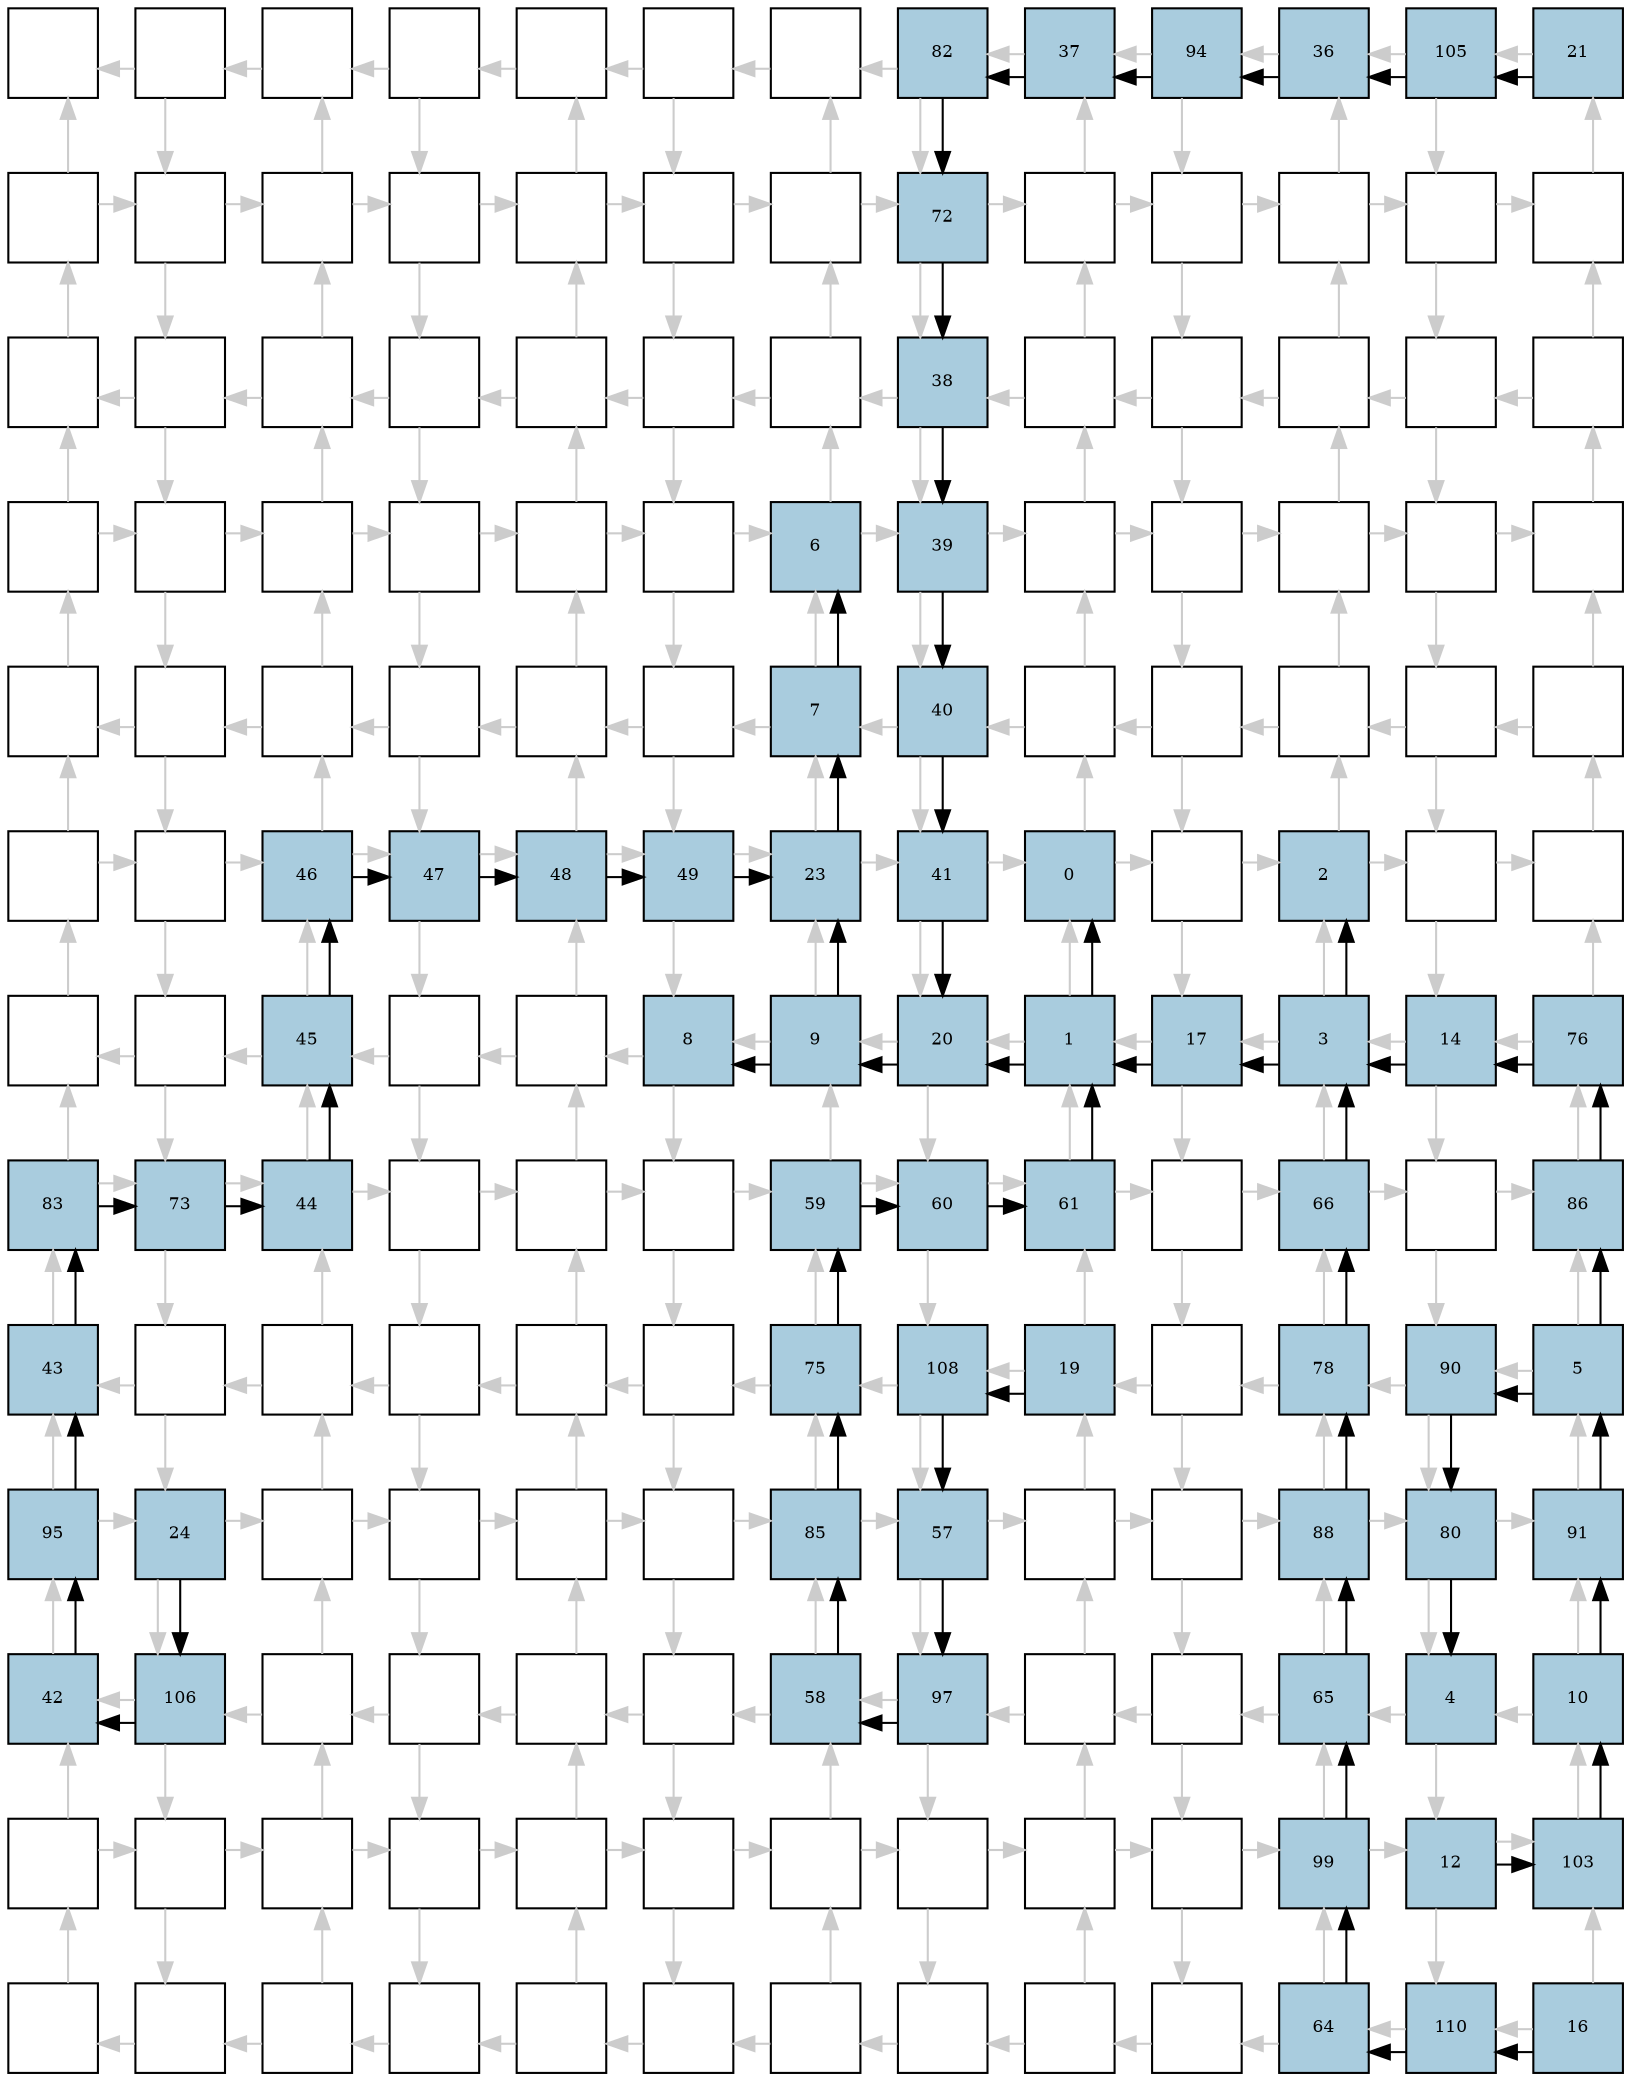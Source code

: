digraph layout{
rankdir=TB; 

splines=ortho; 

node [style=filled shape=square fixedsize=true width=0.6];
0[label="", fontsize=8, fillcolor="#ffffff"];
1[label="", fontsize=8, fillcolor="#ffffff"];
2[label="", fontsize=8, fillcolor="#ffffff"];
3[label="", fontsize=8, fillcolor="#ffffff"];
4[label="", fontsize=8, fillcolor="#ffffff"];
5[label="", fontsize=8, fillcolor="#ffffff"];
6[label="", fontsize=8, fillcolor="#ffffff"];
7[label="82", fontsize=8, fillcolor="#a9ccde"];
8[label="37", fontsize=8, fillcolor="#a9ccde"];
9[label="94", fontsize=8, fillcolor="#a9ccde"];
10[label="36", fontsize=8, fillcolor="#a9ccde"];
11[label="105", fontsize=8, fillcolor="#a9ccde"];
12[label="21", fontsize=8, fillcolor="#a9ccde"];
13[label="", fontsize=8, fillcolor="#ffffff"];
14[label="", fontsize=8, fillcolor="#ffffff"];
15[label="", fontsize=8, fillcolor="#ffffff"];
16[label="", fontsize=8, fillcolor="#ffffff"];
17[label="", fontsize=8, fillcolor="#ffffff"];
18[label="", fontsize=8, fillcolor="#ffffff"];
19[label="", fontsize=8, fillcolor="#ffffff"];
20[label="72", fontsize=8, fillcolor="#a9ccde"];
21[label="", fontsize=8, fillcolor="#ffffff"];
22[label="", fontsize=8, fillcolor="#ffffff"];
23[label="", fontsize=8, fillcolor="#ffffff"];
24[label="", fontsize=8, fillcolor="#ffffff"];
25[label="", fontsize=8, fillcolor="#ffffff"];
26[label="", fontsize=8, fillcolor="#ffffff"];
27[label="", fontsize=8, fillcolor="#ffffff"];
28[label="", fontsize=8, fillcolor="#ffffff"];
29[label="", fontsize=8, fillcolor="#ffffff"];
30[label="", fontsize=8, fillcolor="#ffffff"];
31[label="", fontsize=8, fillcolor="#ffffff"];
32[label="", fontsize=8, fillcolor="#ffffff"];
33[label="38", fontsize=8, fillcolor="#a9ccde"];
34[label="", fontsize=8, fillcolor="#ffffff"];
35[label="", fontsize=8, fillcolor="#ffffff"];
36[label="", fontsize=8, fillcolor="#ffffff"];
37[label="", fontsize=8, fillcolor="#ffffff"];
38[label="", fontsize=8, fillcolor="#ffffff"];
39[label="", fontsize=8, fillcolor="#ffffff"];
40[label="", fontsize=8, fillcolor="#ffffff"];
41[label="", fontsize=8, fillcolor="#ffffff"];
42[label="", fontsize=8, fillcolor="#ffffff"];
43[label="", fontsize=8, fillcolor="#ffffff"];
44[label="", fontsize=8, fillcolor="#ffffff"];
45[label="6", fontsize=8, fillcolor="#a9ccde"];
46[label="39", fontsize=8, fillcolor="#a9ccde"];
47[label="", fontsize=8, fillcolor="#ffffff"];
48[label="", fontsize=8, fillcolor="#ffffff"];
49[label="", fontsize=8, fillcolor="#ffffff"];
50[label="", fontsize=8, fillcolor="#ffffff"];
51[label="", fontsize=8, fillcolor="#ffffff"];
52[label="", fontsize=8, fillcolor="#ffffff"];
53[label="", fontsize=8, fillcolor="#ffffff"];
54[label="", fontsize=8, fillcolor="#ffffff"];
55[label="", fontsize=8, fillcolor="#ffffff"];
56[label="", fontsize=8, fillcolor="#ffffff"];
57[label="", fontsize=8, fillcolor="#ffffff"];
58[label="7", fontsize=8, fillcolor="#a9ccde"];
59[label="40", fontsize=8, fillcolor="#a9ccde"];
60[label="", fontsize=8, fillcolor="#ffffff"];
61[label="", fontsize=8, fillcolor="#ffffff"];
62[label="", fontsize=8, fillcolor="#ffffff"];
63[label="", fontsize=8, fillcolor="#ffffff"];
64[label="", fontsize=8, fillcolor="#ffffff"];
65[label="", fontsize=8, fillcolor="#ffffff"];
66[label="", fontsize=8, fillcolor="#ffffff"];
67[label="46", fontsize=8, fillcolor="#a9ccde"];
68[label="47", fontsize=8, fillcolor="#a9ccde"];
69[label="48", fontsize=8, fillcolor="#a9ccde"];
70[label="49", fontsize=8, fillcolor="#a9ccde"];
71[label="23", fontsize=8, fillcolor="#a9ccde"];
72[label="41", fontsize=8, fillcolor="#a9ccde"];
73[label="0", fontsize=8, fillcolor="#a9ccde"];
74[label="", fontsize=8, fillcolor="#ffffff"];
75[label="2", fontsize=8, fillcolor="#a9ccde"];
76[label="", fontsize=8, fillcolor="#ffffff"];
77[label="", fontsize=8, fillcolor="#ffffff"];
78[label="", fontsize=8, fillcolor="#ffffff"];
79[label="", fontsize=8, fillcolor="#ffffff"];
80[label="45", fontsize=8, fillcolor="#a9ccde"];
81[label="", fontsize=8, fillcolor="#ffffff"];
82[label="", fontsize=8, fillcolor="#ffffff"];
83[label="8", fontsize=8, fillcolor="#a9ccde"];
84[label="9", fontsize=8, fillcolor="#a9ccde"];
85[label="20", fontsize=8, fillcolor="#a9ccde"];
86[label="1", fontsize=8, fillcolor="#a9ccde"];
87[label="17", fontsize=8, fillcolor="#a9ccde"];
88[label="3", fontsize=8, fillcolor="#a9ccde"];
89[label="14", fontsize=8, fillcolor="#a9ccde"];
90[label="76", fontsize=8, fillcolor="#a9ccde"];
91[label="83", fontsize=8, fillcolor="#a9ccde"];
92[label="73", fontsize=8, fillcolor="#a9ccde"];
93[label="44", fontsize=8, fillcolor="#a9ccde"];
94[label="", fontsize=8, fillcolor="#ffffff"];
95[label="", fontsize=8, fillcolor="#ffffff"];
96[label="", fontsize=8, fillcolor="#ffffff"];
97[label="59", fontsize=8, fillcolor="#a9ccde"];
98[label="60", fontsize=8, fillcolor="#a9ccde"];
99[label="61", fontsize=8, fillcolor="#a9ccde"];
100[label="", fontsize=8, fillcolor="#ffffff"];
101[label="66", fontsize=8, fillcolor="#a9ccde"];
102[label="", fontsize=8, fillcolor="#ffffff"];
103[label="86", fontsize=8, fillcolor="#a9ccde"];
104[label="43", fontsize=8, fillcolor="#a9ccde"];
105[label="", fontsize=8, fillcolor="#ffffff"];
106[label="", fontsize=8, fillcolor="#ffffff"];
107[label="", fontsize=8, fillcolor="#ffffff"];
108[label="", fontsize=8, fillcolor="#ffffff"];
109[label="", fontsize=8, fillcolor="#ffffff"];
110[label="75", fontsize=8, fillcolor="#a9ccde"];
111[label="108", fontsize=8, fillcolor="#a9ccde"];
112[label="19", fontsize=8, fillcolor="#a9ccde"];
113[label="", fontsize=8, fillcolor="#ffffff"];
114[label="78", fontsize=8, fillcolor="#a9ccde"];
115[label="90", fontsize=8, fillcolor="#a9ccde"];
116[label="5", fontsize=8, fillcolor="#a9ccde"];
117[label="95", fontsize=8, fillcolor="#a9ccde"];
118[label="24", fontsize=8, fillcolor="#a9ccde"];
119[label="", fontsize=8, fillcolor="#ffffff"];
120[label="", fontsize=8, fillcolor="#ffffff"];
121[label="", fontsize=8, fillcolor="#ffffff"];
122[label="", fontsize=8, fillcolor="#ffffff"];
123[label="85", fontsize=8, fillcolor="#a9ccde"];
124[label="57", fontsize=8, fillcolor="#a9ccde"];
125[label="", fontsize=8, fillcolor="#ffffff"];
126[label="", fontsize=8, fillcolor="#ffffff"];
127[label="88", fontsize=8, fillcolor="#a9ccde"];
128[label="80", fontsize=8, fillcolor="#a9ccde"];
129[label="91", fontsize=8, fillcolor="#a9ccde"];
130[label="42", fontsize=8, fillcolor="#a9ccde"];
131[label="106", fontsize=8, fillcolor="#a9ccde"];
132[label="", fontsize=8, fillcolor="#ffffff"];
133[label="", fontsize=8, fillcolor="#ffffff"];
134[label="", fontsize=8, fillcolor="#ffffff"];
135[label="", fontsize=8, fillcolor="#ffffff"];
136[label="58", fontsize=8, fillcolor="#a9ccde"];
137[label="97", fontsize=8, fillcolor="#a9ccde"];
138[label="", fontsize=8, fillcolor="#ffffff"];
139[label="", fontsize=8, fillcolor="#ffffff"];
140[label="65", fontsize=8, fillcolor="#a9ccde"];
141[label="4", fontsize=8, fillcolor="#a9ccde"];
142[label="10", fontsize=8, fillcolor="#a9ccde"];
143[label="", fontsize=8, fillcolor="#ffffff"];
144[label="", fontsize=8, fillcolor="#ffffff"];
145[label="", fontsize=8, fillcolor="#ffffff"];
146[label="", fontsize=8, fillcolor="#ffffff"];
147[label="", fontsize=8, fillcolor="#ffffff"];
148[label="", fontsize=8, fillcolor="#ffffff"];
149[label="", fontsize=8, fillcolor="#ffffff"];
150[label="", fontsize=8, fillcolor="#ffffff"];
151[label="", fontsize=8, fillcolor="#ffffff"];
152[label="", fontsize=8, fillcolor="#ffffff"];
153[label="99", fontsize=8, fillcolor="#a9ccde"];
154[label="12", fontsize=8, fillcolor="#a9ccde"];
155[label="103", fontsize=8, fillcolor="#a9ccde"];
156[label="", fontsize=8, fillcolor="#ffffff"];
157[label="", fontsize=8, fillcolor="#ffffff"];
158[label="", fontsize=8, fillcolor="#ffffff"];
159[label="", fontsize=8, fillcolor="#ffffff"];
160[label="", fontsize=8, fillcolor="#ffffff"];
161[label="", fontsize=8, fillcolor="#ffffff"];
162[label="", fontsize=8, fillcolor="#ffffff"];
163[label="", fontsize=8, fillcolor="#ffffff"];
164[label="", fontsize=8, fillcolor="#ffffff"];
165[label="", fontsize=8, fillcolor="#ffffff"];
166[label="64", fontsize=8, fillcolor="#a9ccde"];
167[label="110", fontsize=8, fillcolor="#a9ccde"];
168[label="16", fontsize=8, fillcolor="#a9ccde"];
edge [constraint=false, style=vis];
1 -> 0 [color="#cccccc"];
1 -> 14 [color="#cccccc"];
2 -> 1 [color="#cccccc"];
3 -> 2 [color="#cccccc"];
3 -> 16 [color="#cccccc"];
4 -> 3 [color="#cccccc"];
5 -> 4 [color="#cccccc"];
5 -> 18 [color="#cccccc"];
6 -> 5 [color="#cccccc"];
7 -> 6 [color="#cccccc"];
7 -> 20 [color="#cccccc"];
8 -> 7 [color="#cccccc"];
9 -> 8 [color="#cccccc"];
9 -> 22 [color="#cccccc"];
10 -> 9 [color="#cccccc"];
11 -> 10 [color="#cccccc"];
11 -> 24 [color="#cccccc"];
12 -> 11 [color="#cccccc"];
13 -> 14 [color="#cccccc"];
13 -> 0 [color="#cccccc"];
14 -> 27 [color="#cccccc"];
14 -> 15 [color="#cccccc"];
15 -> 16 [color="#cccccc"];
15 -> 2 [color="#cccccc"];
16 -> 29 [color="#cccccc"];
16 -> 17 [color="#cccccc"];
17 -> 18 [color="#cccccc"];
17 -> 4 [color="#cccccc"];
18 -> 31 [color="#cccccc"];
18 -> 19 [color="#cccccc"];
19 -> 20 [color="#cccccc"];
19 -> 6 [color="#cccccc"];
20 -> 33 [color="#cccccc"];
20 -> 21 [color="#cccccc"];
21 -> 22 [color="#cccccc"];
21 -> 8 [color="#cccccc"];
22 -> 35 [color="#cccccc"];
22 -> 23 [color="#cccccc"];
23 -> 24 [color="#cccccc"];
23 -> 10 [color="#cccccc"];
24 -> 37 [color="#cccccc"];
24 -> 25 [color="#cccccc"];
25 -> 12 [color="#cccccc"];
26 -> 13 [color="#cccccc"];
27 -> 26 [color="#cccccc"];
27 -> 40 [color="#cccccc"];
28 -> 15 [color="#cccccc"];
28 -> 27 [color="#cccccc"];
29 -> 28 [color="#cccccc"];
29 -> 42 [color="#cccccc"];
30 -> 17 [color="#cccccc"];
30 -> 29 [color="#cccccc"];
31 -> 30 [color="#cccccc"];
31 -> 44 [color="#cccccc"];
32 -> 19 [color="#cccccc"];
32 -> 31 [color="#cccccc"];
33 -> 32 [color="#cccccc"];
33 -> 46 [color="#cccccc"];
34 -> 21 [color="#cccccc"];
34 -> 33 [color="#cccccc"];
35 -> 34 [color="#cccccc"];
35 -> 48 [color="#cccccc"];
36 -> 23 [color="#cccccc"];
36 -> 35 [color="#cccccc"];
37 -> 36 [color="#cccccc"];
37 -> 50 [color="#cccccc"];
38 -> 25 [color="#cccccc"];
38 -> 37 [color="#cccccc"];
39 -> 40 [color="#cccccc"];
39 -> 26 [color="#cccccc"];
40 -> 53 [color="#cccccc"];
40 -> 41 [color="#cccccc"];
41 -> 42 [color="#cccccc"];
41 -> 28 [color="#cccccc"];
42 -> 55 [color="#cccccc"];
42 -> 43 [color="#cccccc"];
43 -> 44 [color="#cccccc"];
43 -> 30 [color="#cccccc"];
44 -> 57 [color="#cccccc"];
44 -> 45 [color="#cccccc"];
45 -> 46 [color="#cccccc"];
45 -> 32 [color="#cccccc"];
46 -> 59 [color="#cccccc"];
46 -> 47 [color="#cccccc"];
47 -> 48 [color="#cccccc"];
47 -> 34 [color="#cccccc"];
48 -> 61 [color="#cccccc"];
48 -> 49 [color="#cccccc"];
49 -> 50 [color="#cccccc"];
49 -> 36 [color="#cccccc"];
50 -> 63 [color="#cccccc"];
50 -> 51 [color="#cccccc"];
51 -> 38 [color="#cccccc"];
52 -> 39 [color="#cccccc"];
53 -> 52 [color="#cccccc"];
53 -> 66 [color="#cccccc"];
54 -> 41 [color="#cccccc"];
54 -> 53 [color="#cccccc"];
55 -> 54 [color="#cccccc"];
55 -> 68 [color="#cccccc"];
56 -> 43 [color="#cccccc"];
56 -> 55 [color="#cccccc"];
57 -> 56 [color="#cccccc"];
57 -> 70 [color="#cccccc"];
58 -> 45 [color="#cccccc"];
58 -> 57 [color="#cccccc"];
59 -> 58 [color="#cccccc"];
59 -> 72 [color="#cccccc"];
60 -> 47 [color="#cccccc"];
60 -> 59 [color="#cccccc"];
61 -> 60 [color="#cccccc"];
61 -> 74 [color="#cccccc"];
62 -> 49 [color="#cccccc"];
62 -> 61 [color="#cccccc"];
63 -> 62 [color="#cccccc"];
63 -> 76 [color="#cccccc"];
64 -> 51 [color="#cccccc"];
64 -> 63 [color="#cccccc"];
65 -> 66 [color="#cccccc"];
65 -> 52 [color="#cccccc"];
66 -> 79 [color="#cccccc"];
66 -> 67 [color="#cccccc"];
67 -> 68 [color="#cccccc"];
67 -> 54 [color="#cccccc"];
68 -> 81 [color="#cccccc"];
68 -> 69 [color="#cccccc"];
69 -> 70 [color="#cccccc"];
69 -> 56 [color="#cccccc"];
70 -> 83 [color="#cccccc"];
70 -> 71 [color="#cccccc"];
71 -> 72 [color="#cccccc"];
71 -> 58 [color="#cccccc"];
72 -> 85 [color="#cccccc"];
72 -> 73 [color="#cccccc"];
73 -> 74 [color="#cccccc"];
73 -> 60 [color="#cccccc"];
74 -> 87 [color="#cccccc"];
74 -> 75 [color="#cccccc"];
75 -> 76 [color="#cccccc"];
75 -> 62 [color="#cccccc"];
76 -> 89 [color="#cccccc"];
76 -> 77 [color="#cccccc"];
77 -> 64 [color="#cccccc"];
78 -> 65 [color="#cccccc"];
79 -> 78 [color="#cccccc"];
79 -> 92 [color="#cccccc"];
80 -> 67 [color="#cccccc"];
80 -> 79 [color="#cccccc"];
81 -> 80 [color="#cccccc"];
81 -> 94 [color="#cccccc"];
82 -> 69 [color="#cccccc"];
82 -> 81 [color="#cccccc"];
83 -> 82 [color="#cccccc"];
83 -> 96 [color="#cccccc"];
84 -> 71 [color="#cccccc"];
84 -> 83 [color="#cccccc"];
85 -> 84 [color="#cccccc"];
85 -> 98 [color="#cccccc"];
86 -> 73 [color="#cccccc"];
86 -> 85 [color="#cccccc"];
87 -> 86 [color="#cccccc"];
87 -> 100 [color="#cccccc"];
88 -> 75 [color="#cccccc"];
88 -> 87 [color="#cccccc"];
89 -> 88 [color="#cccccc"];
89 -> 102 [color="#cccccc"];
90 -> 77 [color="#cccccc"];
90 -> 89 [color="#cccccc"];
91 -> 92 [color="#cccccc"];
91 -> 78 [color="#cccccc"];
92 -> 105 [color="#cccccc"];
92 -> 93 [color="#cccccc"];
93 -> 94 [color="#cccccc"];
93 -> 80 [color="#cccccc"];
94 -> 107 [color="#cccccc"];
94 -> 95 [color="#cccccc"];
95 -> 96 [color="#cccccc"];
95 -> 82 [color="#cccccc"];
96 -> 109 [color="#cccccc"];
96 -> 97 [color="#cccccc"];
97 -> 98 [color="#cccccc"];
97 -> 84 [color="#cccccc"];
98 -> 111 [color="#cccccc"];
98 -> 99 [color="#cccccc"];
99 -> 100 [color="#cccccc"];
99 -> 86 [color="#cccccc"];
100 -> 113 [color="#cccccc"];
100 -> 101 [color="#cccccc"];
101 -> 102 [color="#cccccc"];
101 -> 88 [color="#cccccc"];
102 -> 115 [color="#cccccc"];
102 -> 103 [color="#cccccc"];
103 -> 90 [color="#cccccc"];
104 -> 91 [color="#cccccc"];
105 -> 104 [color="#cccccc"];
105 -> 118 [color="#cccccc"];
106 -> 93 [color="#cccccc"];
106 -> 105 [color="#cccccc"];
107 -> 106 [color="#cccccc"];
107 -> 120 [color="#cccccc"];
108 -> 95 [color="#cccccc"];
108 -> 107 [color="#cccccc"];
109 -> 108 [color="#cccccc"];
109 -> 122 [color="#cccccc"];
110 -> 97 [color="#cccccc"];
110 -> 109 [color="#cccccc"];
111 -> 110 [color="#cccccc"];
111 -> 124 [color="#cccccc"];
112 -> 99 [color="#cccccc"];
112 -> 111 [color="#cccccc"];
113 -> 112 [color="#cccccc"];
113 -> 126 [color="#cccccc"];
114 -> 101 [color="#cccccc"];
114 -> 113 [color="#cccccc"];
115 -> 114 [color="#cccccc"];
115 -> 128 [color="#cccccc"];
116 -> 103 [color="#cccccc"];
116 -> 115 [color="#cccccc"];
117 -> 118 [color="#cccccc"];
117 -> 104 [color="#cccccc"];
118 -> 131 [color="#cccccc"];
118 -> 119 [color="#cccccc"];
119 -> 120 [color="#cccccc"];
119 -> 106 [color="#cccccc"];
120 -> 133 [color="#cccccc"];
120 -> 121 [color="#cccccc"];
121 -> 122 [color="#cccccc"];
121 -> 108 [color="#cccccc"];
122 -> 135 [color="#cccccc"];
122 -> 123 [color="#cccccc"];
123 -> 124 [color="#cccccc"];
123 -> 110 [color="#cccccc"];
124 -> 137 [color="#cccccc"];
124 -> 125 [color="#cccccc"];
125 -> 126 [color="#cccccc"];
125 -> 112 [color="#cccccc"];
126 -> 139 [color="#cccccc"];
126 -> 127 [color="#cccccc"];
127 -> 128 [color="#cccccc"];
127 -> 114 [color="#cccccc"];
128 -> 141 [color="#cccccc"];
128 -> 129 [color="#cccccc"];
129 -> 116 [color="#cccccc"];
130 -> 117 [color="#cccccc"];
131 -> 130 [color="#cccccc"];
131 -> 144 [color="#cccccc"];
132 -> 119 [color="#cccccc"];
132 -> 131 [color="#cccccc"];
133 -> 132 [color="#cccccc"];
133 -> 146 [color="#cccccc"];
134 -> 121 [color="#cccccc"];
134 -> 133 [color="#cccccc"];
135 -> 134 [color="#cccccc"];
135 -> 148 [color="#cccccc"];
136 -> 123 [color="#cccccc"];
136 -> 135 [color="#cccccc"];
137 -> 136 [color="#cccccc"];
137 -> 150 [color="#cccccc"];
138 -> 125 [color="#cccccc"];
138 -> 137 [color="#cccccc"];
139 -> 138 [color="#cccccc"];
139 -> 152 [color="#cccccc"];
140 -> 127 [color="#cccccc"];
140 -> 139 [color="#cccccc"];
141 -> 140 [color="#cccccc"];
141 -> 154 [color="#cccccc"];
142 -> 129 [color="#cccccc"];
142 -> 141 [color="#cccccc"];
143 -> 144 [color="#cccccc"];
143 -> 130 [color="#cccccc"];
144 -> 157 [color="#cccccc"];
144 -> 145 [color="#cccccc"];
145 -> 146 [color="#cccccc"];
145 -> 132 [color="#cccccc"];
146 -> 159 [color="#cccccc"];
146 -> 147 [color="#cccccc"];
147 -> 148 [color="#cccccc"];
147 -> 134 [color="#cccccc"];
148 -> 161 [color="#cccccc"];
148 -> 149 [color="#cccccc"];
149 -> 150 [color="#cccccc"];
149 -> 136 [color="#cccccc"];
150 -> 163 [color="#cccccc"];
150 -> 151 [color="#cccccc"];
151 -> 152 [color="#cccccc"];
151 -> 138 [color="#cccccc"];
152 -> 165 [color="#cccccc"];
152 -> 153 [color="#cccccc"];
153 -> 154 [color="#cccccc"];
153 -> 140 [color="#cccccc"];
154 -> 167 [color="#cccccc"];
154 -> 155 [color="#cccccc"];
155 -> 142 [color="#cccccc"];
156 -> 143 [color="#cccccc"];
157 -> 156 [color="#cccccc"];
158 -> 145 [color="#cccccc"];
158 -> 157 [color="#cccccc"];
159 -> 158 [color="#cccccc"];
160 -> 147 [color="#cccccc"];
160 -> 159 [color="#cccccc"];
161 -> 160 [color="#cccccc"];
162 -> 149 [color="#cccccc"];
162 -> 161 [color="#cccccc"];
163 -> 162 [color="#cccccc"];
164 -> 151 [color="#cccccc"];
164 -> 163 [color="#cccccc"];
165 -> 164 [color="#cccccc"];
166 -> 153 [color="#cccccc"];
166 -> 165 [color="#cccccc"];
167 -> 166 [color="#cccccc"];
168 -> 155 [color="#cccccc"];
168 -> 167 [color="#cccccc"];
142 -> 129;
129 -> 116;
154 -> 155;
155 -> 142;
71 -> 58;
12 -> 11;
11 -> 10;
10 -> 9;
9 -> 8;
8 -> 7;
7 -> 20;
20 -> 33;
33 -> 46;
46 -> 59;
59 -> 72;
72 -> 85;
86 -> 85;
118 -> 131;
131 -> 130;
130 -> 117;
117 -> 104;
104 -> 91;
91 -> 92;
92 -> 93;
93 -> 80;
80 -> 67;
67 -> 68;
68 -> 69;
69 -> 70;
70 -> 71;
84 -> 71;
85 -> 84;
112 -> 111;
111 -> 124;
124 -> 137;
137 -> 136;
136 -> 123;
123 -> 110;
110 -> 97;
97 -> 98;
98 -> 99;
99 -> 86;
87 -> 86;
116 -> 103;
103 -> 90;
90 -> 89;
86 -> 73;
89 -> 88;
168 -> 167;
167 -> 166;
166 -> 153;
153 -> 140;
140 -> 127;
127 -> 114;
114 -> 101;
101 -> 88;
88 -> 75;
88 -> 87;
116 -> 115;
115 -> 128;
128 -> 141;
58 -> 45;
84 -> 83;
edge [constraint=true, style=invis];
0 -> 13 -> 26 -> 39 -> 52 -> 65 -> 78 -> 91 -> 104 -> 117 -> 130 -> 143 -> 156;
1 -> 14 -> 27 -> 40 -> 53 -> 66 -> 79 -> 92 -> 105 -> 118 -> 131 -> 144 -> 157;
2 -> 15 -> 28 -> 41 -> 54 -> 67 -> 80 -> 93 -> 106 -> 119 -> 132 -> 145 -> 158;
3 -> 16 -> 29 -> 42 -> 55 -> 68 -> 81 -> 94 -> 107 -> 120 -> 133 -> 146 -> 159;
4 -> 17 -> 30 -> 43 -> 56 -> 69 -> 82 -> 95 -> 108 -> 121 -> 134 -> 147 -> 160;
5 -> 18 -> 31 -> 44 -> 57 -> 70 -> 83 -> 96 -> 109 -> 122 -> 135 -> 148 -> 161;
6 -> 19 -> 32 -> 45 -> 58 -> 71 -> 84 -> 97 -> 110 -> 123 -> 136 -> 149 -> 162;
7 -> 20 -> 33 -> 46 -> 59 -> 72 -> 85 -> 98 -> 111 -> 124 -> 137 -> 150 -> 163;
8 -> 21 -> 34 -> 47 -> 60 -> 73 -> 86 -> 99 -> 112 -> 125 -> 138 -> 151 -> 164;
9 -> 22 -> 35 -> 48 -> 61 -> 74 -> 87 -> 100 -> 113 -> 126 -> 139 -> 152 -> 165;
10 -> 23 -> 36 -> 49 -> 62 -> 75 -> 88 -> 101 -> 114 -> 127 -> 140 -> 153 -> 166;
11 -> 24 -> 37 -> 50 -> 63 -> 76 -> 89 -> 102 -> 115 -> 128 -> 141 -> 154 -> 167;
12 -> 25 -> 38 -> 51 -> 64 -> 77 -> 90 -> 103 -> 116 -> 129 -> 142 -> 155 -> 168;
rank = same { 0 -> 1 -> 2 -> 3 -> 4 -> 5 -> 6 -> 7 -> 8 -> 9 -> 10 -> 11 -> 12;};
rank = same { 13 -> 14 -> 15 -> 16 -> 17 -> 18 -> 19 -> 20 -> 21 -> 22 -> 23 -> 24 -> 25;};
rank = same { 26 -> 27 -> 28 -> 29 -> 30 -> 31 -> 32 -> 33 -> 34 -> 35 -> 36 -> 37 -> 38;};
rank = same { 39 -> 40 -> 41 -> 42 -> 43 -> 44 -> 45 -> 46 -> 47 -> 48 -> 49 -> 50 -> 51;};
rank = same { 52 -> 53 -> 54 -> 55 -> 56 -> 57 -> 58 -> 59 -> 60 -> 61 -> 62 -> 63 -> 64;};
rank = same { 65 -> 66 -> 67 -> 68 -> 69 -> 70 -> 71 -> 72 -> 73 -> 74 -> 75 -> 76 -> 77;};
rank = same { 78 -> 79 -> 80 -> 81 -> 82 -> 83 -> 84 -> 85 -> 86 -> 87 -> 88 -> 89 -> 90;};
rank = same { 91 -> 92 -> 93 -> 94 -> 95 -> 96 -> 97 -> 98 -> 99 -> 100 -> 101 -> 102 -> 103;};
rank = same { 104 -> 105 -> 106 -> 107 -> 108 -> 109 -> 110 -> 111 -> 112 -> 113 -> 114 -> 115 -> 116;};
rank = same { 117 -> 118 -> 119 -> 120 -> 121 -> 122 -> 123 -> 124 -> 125 -> 126 -> 127 -> 128 -> 129;};
rank = same { 130 -> 131 -> 132 -> 133 -> 134 -> 135 -> 136 -> 137 -> 138 -> 139 -> 140 -> 141 -> 142;};
rank = same { 143 -> 144 -> 145 -> 146 -> 147 -> 148 -> 149 -> 150 -> 151 -> 152 -> 153 -> 154 -> 155;};
rank = same { 156 -> 157 -> 158 -> 159 -> 160 -> 161 -> 162 -> 163 -> 164 -> 165 -> 166 -> 167 -> 168;};
}
